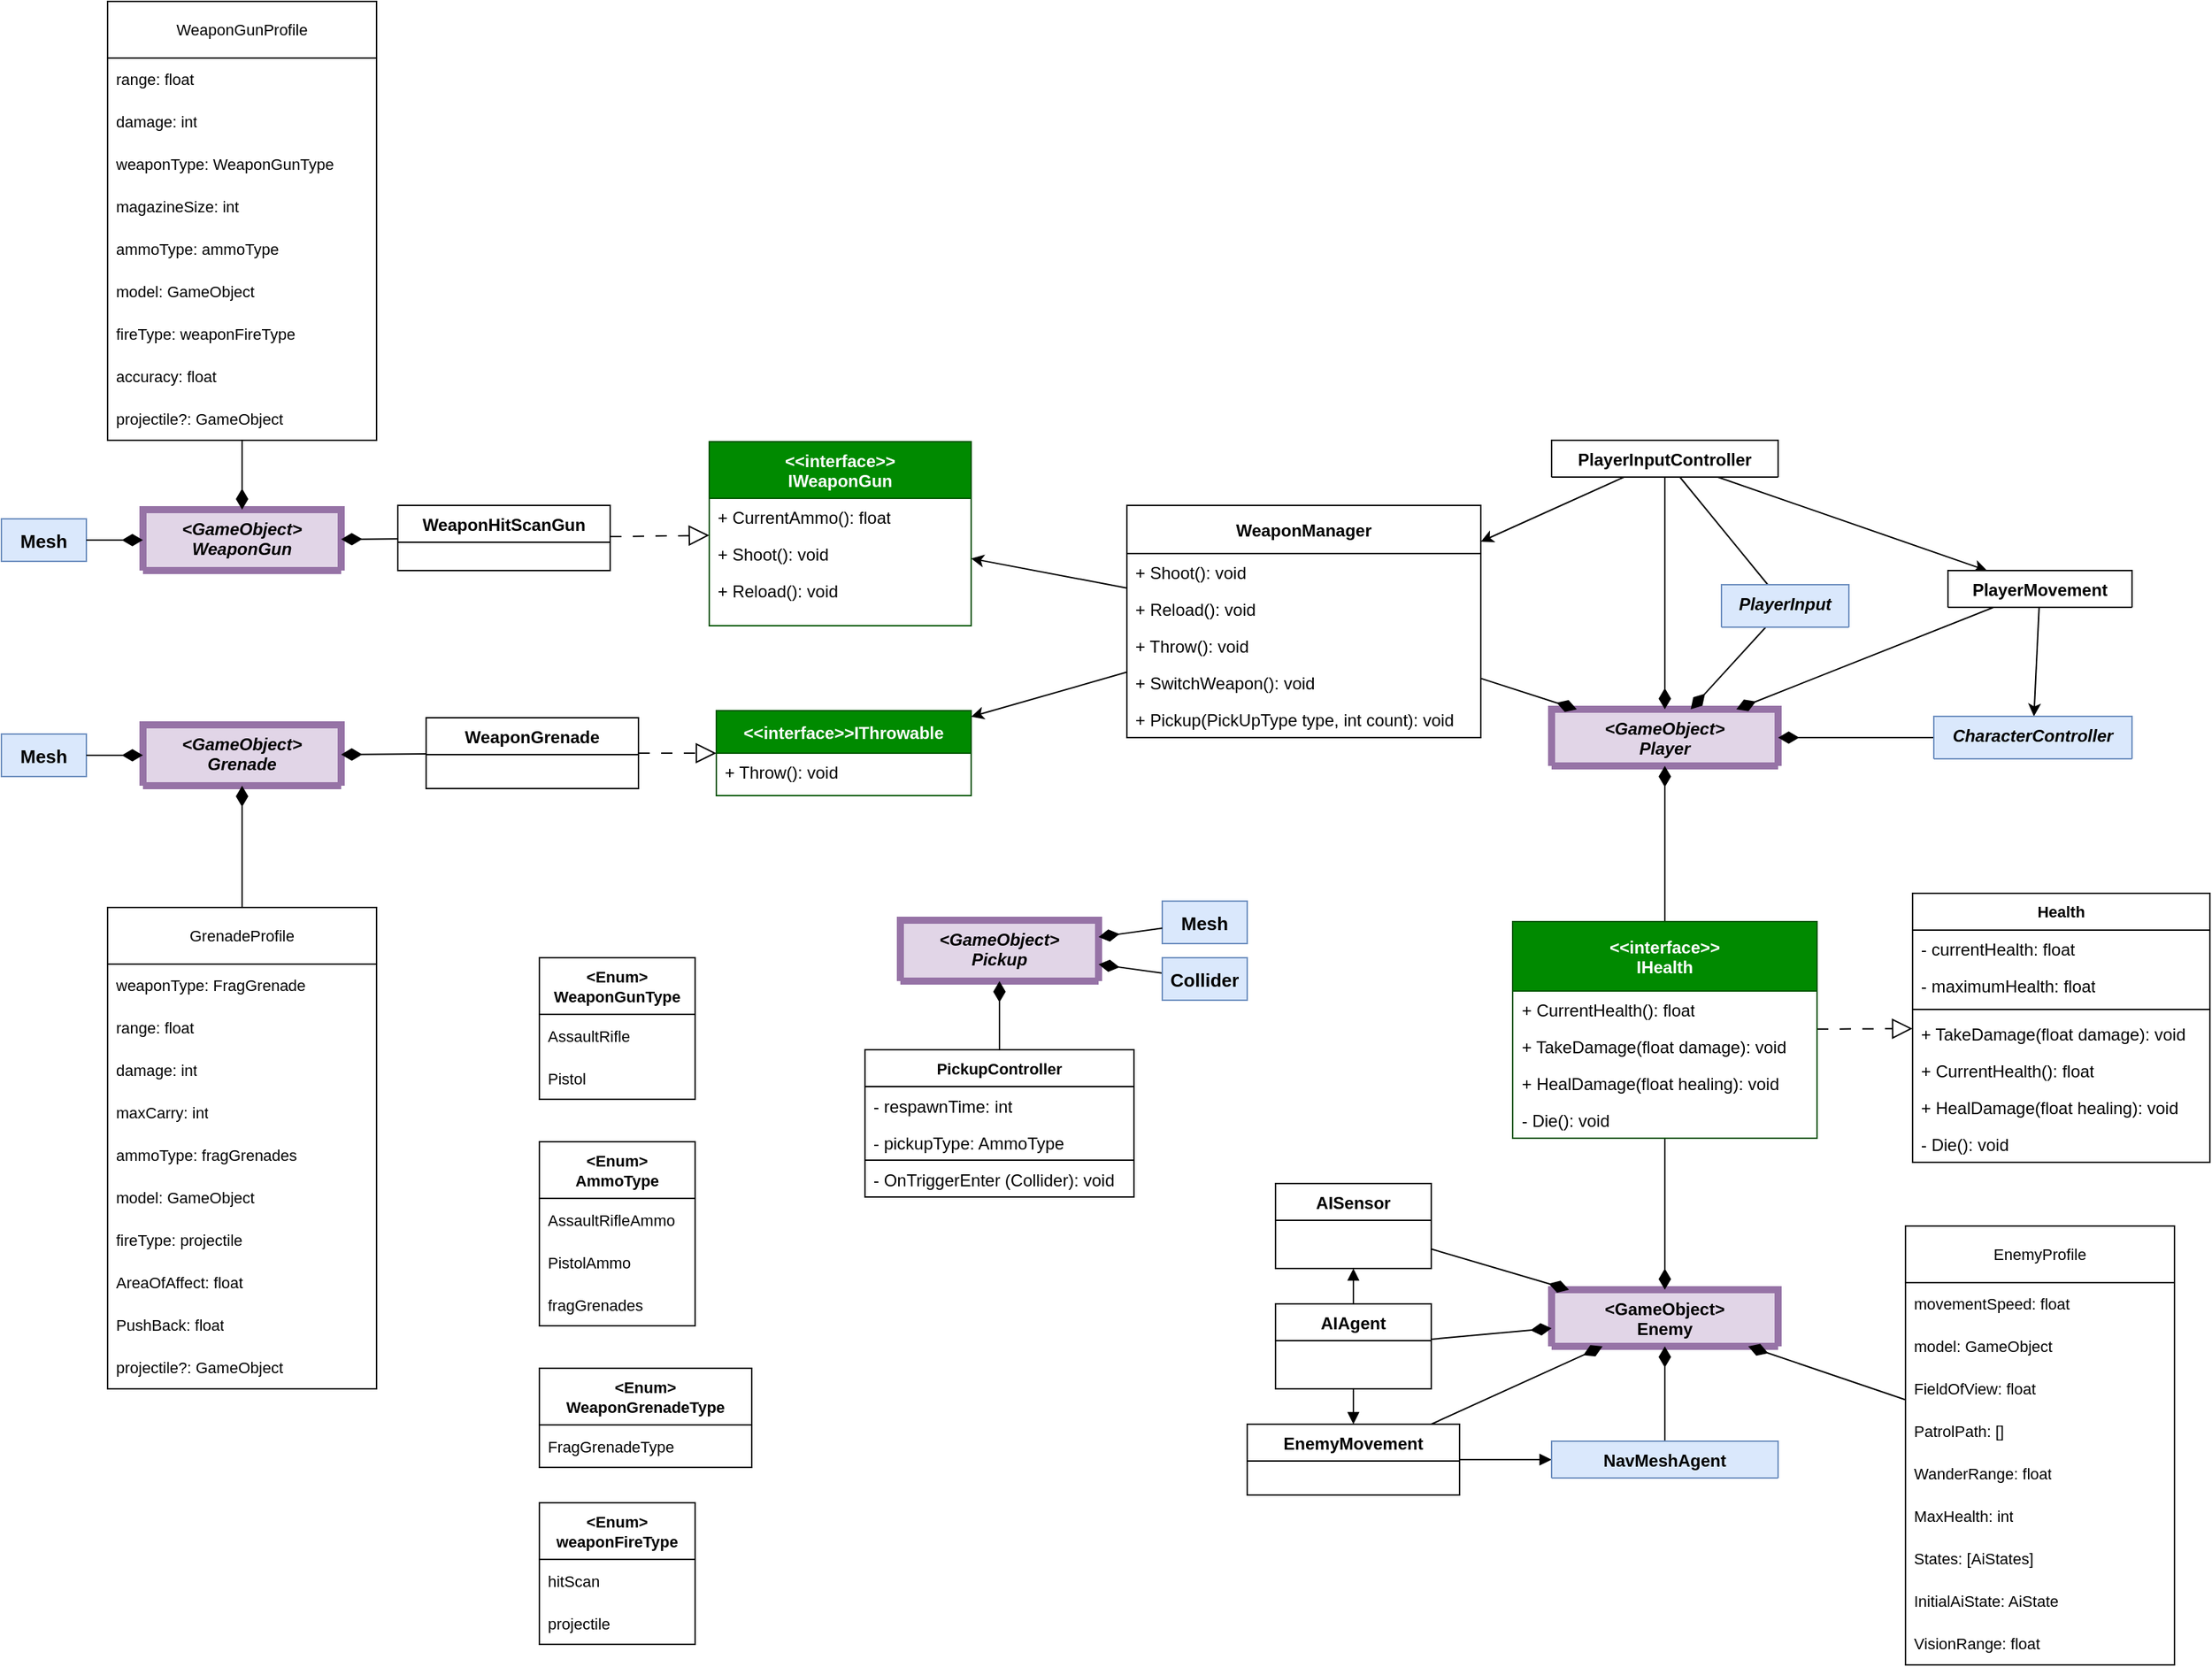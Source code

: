 <mxfile version="26.2.14">
  <diagram id="C5RBs43oDa-KdzZeNtuy" name="Page-1">
    <mxGraphModel dx="6105" dy="4135" grid="1" gridSize="10" guides="1" tooltips="1" connect="1" arrows="1" fold="1" page="1" pageScale="1" pageWidth="1169" pageHeight="827" background="none" math="0" shadow="0" adaptiveColors="auto">
      <root>
        <mxCell id="WIyWlLk6GJQsqaUBKTNV-0" />
        <mxCell id="WIyWlLk6GJQsqaUBKTNV-1" parent="WIyWlLk6GJQsqaUBKTNV-0" />
        <mxCell id="zkfFHV4jXpPFQw0GAbJ--0" value="&lt;GameObject&gt;&#xa;Player" style="swimlane;fontStyle=3;align=center;verticalAlign=top;childLayout=stackLayout;horizontal=1;startSize=40;horizontalStack=0;resizeParent=1;resizeLast=0;collapsible=1;marginBottom=0;rounded=0;shadow=0;strokeWidth=5;fillColor=#e1d5e7;strokeColor=#9673a6;swimlaneFillColor=none;fillStyle=auto;labelBackgroundColor=none;" parent="WIyWlLk6GJQsqaUBKTNV-1" vertex="1" collapsed="1">
          <mxGeometry x="265" y="-220" width="160" height="40" as="geometry">
            <mxRectangle x="-10" y="260" width="160" height="70" as="alternateBounds" />
          </mxGeometry>
        </mxCell>
        <mxCell id="zkfFHV4jXpPFQw0GAbJ--17" value="&lt;GameObject&gt;&#xa;Enemy" style="swimlane;fontStyle=1;align=center;verticalAlign=top;childLayout=stackLayout;horizontal=1;startSize=40;horizontalStack=0;resizeParent=1;resizeLast=0;collapsible=1;marginBottom=0;rounded=0;shadow=0;strokeWidth=5;fillColor=#e1d5e7;strokeColor=#9673a6;labelBackgroundColor=none;" parent="WIyWlLk6GJQsqaUBKTNV-1" vertex="1" collapsed="1">
          <mxGeometry x="265" y="190" width="160" height="40" as="geometry">
            <mxRectangle x="220" y="480" width="150" height="60" as="alternateBounds" />
          </mxGeometry>
        </mxCell>
        <mxCell id="tWGcPfhwTMY6Qs-iwRr6-0" value="WeaponHitScanGun" style="swimlane;fontStyle=1;align=center;verticalAlign=top;childLayout=stackLayout;horizontal=1;startSize=26;horizontalStack=0;resizeParent=1;resizeLast=0;collapsible=1;marginBottom=0;rounded=0;shadow=0;strokeWidth=1;labelBackgroundColor=none;" parent="WIyWlLk6GJQsqaUBKTNV-1" vertex="1">
          <mxGeometry x="-550" y="-364" width="150" height="46" as="geometry">
            <mxRectangle x="130" y="380" width="160" height="26" as="alternateBounds" />
          </mxGeometry>
        </mxCell>
        <mxCell id="tWGcPfhwTMY6Qs-iwRr6-6" value="WeaponGrenade" style="swimlane;fontStyle=1;align=center;verticalAlign=top;childLayout=stackLayout;horizontal=1;startSize=26;horizontalStack=0;resizeParent=1;resizeLast=0;collapsible=1;marginBottom=0;rounded=0;shadow=0;strokeWidth=1;labelBackgroundColor=none;" parent="WIyWlLk6GJQsqaUBKTNV-1" vertex="1">
          <mxGeometry x="-530" y="-214" width="150" height="50" as="geometry">
            <mxRectangle x="130" y="380" width="160" height="26" as="alternateBounds" />
          </mxGeometry>
        </mxCell>
        <mxCell id="tWGcPfhwTMY6Qs-iwRr6-30" style="rounded=0;orthogonalLoop=1;jettySize=auto;html=1;endArrow=diamondThin;endFill=1;startSize=6;endSize=12;labelBackgroundColor=none;" parent="WIyWlLk6GJQsqaUBKTNV-1" source="tWGcPfhwTMY6Qs-iwRr6-12" target="zkfFHV4jXpPFQw0GAbJ--0" edge="1">
          <mxGeometry relative="1" as="geometry">
            <mxPoint x="475" y="-330" as="targetPoint" />
          </mxGeometry>
        </mxCell>
        <mxCell id="KrHBev96Sk7ul_vJkkkn-5" style="rounded=0;orthogonalLoop=1;jettySize=auto;html=1;labelBackgroundColor=none;" parent="WIyWlLk6GJQsqaUBKTNV-1" source="tWGcPfhwTMY6Qs-iwRr6-12" target="KrHBev96Sk7ul_vJkkkn-0" edge="1">
          <mxGeometry relative="1" as="geometry" />
        </mxCell>
        <mxCell id="tWGcPfhwTMY6Qs-iwRr6-12" value="WeaponManager" style="swimlane;fontStyle=1;align=center;verticalAlign=middle;childLayout=stackLayout;horizontal=1;startSize=34;horizontalStack=0;resizeParent=1;resizeLast=0;collapsible=1;marginBottom=0;rounded=0;shadow=0;strokeWidth=1;labelBackgroundColor=none;" parent="WIyWlLk6GJQsqaUBKTNV-1" vertex="1">
          <mxGeometry x="-35" y="-364" width="250" height="164" as="geometry">
            <mxRectangle x="130" y="380" width="160" height="26" as="alternateBounds" />
          </mxGeometry>
        </mxCell>
        <mxCell id="V02XVsIbUQT9uk_LNOAm-13" value="+ Shoot(): void" style="text;strokeColor=none;fillColor=none;align=left;verticalAlign=top;spacingLeft=4;spacingRight=4;overflow=hidden;rotatable=0;points=[[0,0.5],[1,0.5]];portConstraint=eastwest;whiteSpace=wrap;html=1;rounded=0;labelBackgroundColor=none;" parent="tWGcPfhwTMY6Qs-iwRr6-12" vertex="1">
          <mxGeometry y="34" width="250" height="26" as="geometry" />
        </mxCell>
        <mxCell id="V02XVsIbUQT9uk_LNOAm-14" value="&lt;div&gt;+ Reload(): void&lt;/div&gt;" style="text;strokeColor=none;fillColor=none;align=left;verticalAlign=top;spacingLeft=4;spacingRight=4;overflow=hidden;rotatable=0;points=[[0,0.5],[1,0.5]];portConstraint=eastwest;whiteSpace=wrap;html=1;rounded=0;labelBackgroundColor=none;" parent="tWGcPfhwTMY6Qs-iwRr6-12" vertex="1">
          <mxGeometry y="60" width="250" height="26" as="geometry" />
        </mxCell>
        <mxCell id="V02XVsIbUQT9uk_LNOAm-15" value="+ Throw(): void" style="text;strokeColor=none;fillColor=none;align=left;verticalAlign=top;spacingLeft=4;spacingRight=4;overflow=hidden;rotatable=0;points=[[0,0.5],[1,0.5]];portConstraint=eastwest;whiteSpace=wrap;html=1;rounded=0;labelBackgroundColor=none;" parent="tWGcPfhwTMY6Qs-iwRr6-12" vertex="1">
          <mxGeometry y="86" width="250" height="26" as="geometry" />
        </mxCell>
        <mxCell id="V02XVsIbUQT9uk_LNOAm-16" value="+ SwitchWeapon(): void" style="text;strokeColor=none;fillColor=none;align=left;verticalAlign=top;spacingLeft=4;spacingRight=4;overflow=hidden;rotatable=0;points=[[0,0.5],[1,0.5]];portConstraint=eastwest;whiteSpace=wrap;html=1;rounded=0;labelBackgroundColor=none;" parent="tWGcPfhwTMY6Qs-iwRr6-12" vertex="1">
          <mxGeometry y="112" width="250" height="26" as="geometry" />
        </mxCell>
        <mxCell id="V02XVsIbUQT9uk_LNOAm-65" value="+ Pickup(PickUpType type, int count): void" style="text;strokeColor=none;fillColor=none;align=left;verticalAlign=top;spacingLeft=4;spacingRight=4;overflow=hidden;rotatable=0;points=[[0,0.5],[1,0.5]];portConstraint=eastwest;whiteSpace=wrap;html=1;rounded=0;labelBackgroundColor=none;" parent="tWGcPfhwTMY6Qs-iwRr6-12" vertex="1">
          <mxGeometry y="138" width="250" height="26" as="geometry" />
        </mxCell>
        <mxCell id="tWGcPfhwTMY6Qs-iwRr6-33" style="edgeStyle=none;shape=connector;rounded=0;orthogonalLoop=1;jettySize=auto;html=1;strokeColor=default;align=center;verticalAlign=middle;fontFamily=Helvetica;fontSize=11;fontColor=default;labelBackgroundColor=none;endArrow=diamondThin;endFill=1;startSize=6;endSize=12;" parent="WIyWlLk6GJQsqaUBKTNV-1" source="tWGcPfhwTMY6Qs-iwRr6-18" target="zkfFHV4jXpPFQw0GAbJ--0" edge="1">
          <mxGeometry relative="1" as="geometry" />
        </mxCell>
        <mxCell id="V02XVsIbUQT9uk_LNOAm-17" style="rounded=0;orthogonalLoop=1;jettySize=auto;html=1;labelBackgroundColor=none;" parent="WIyWlLk6GJQsqaUBKTNV-1" source="tWGcPfhwTMY6Qs-iwRr6-18" target="tWGcPfhwTMY6Qs-iwRr6-12" edge="1">
          <mxGeometry relative="1" as="geometry" />
        </mxCell>
        <mxCell id="V02XVsIbUQT9uk_LNOAm-18" style="rounded=0;orthogonalLoop=1;jettySize=auto;html=1;labelBackgroundColor=none;" parent="WIyWlLk6GJQsqaUBKTNV-1" source="tWGcPfhwTMY6Qs-iwRr6-18" target="tWGcPfhwTMY6Qs-iwRr6-24" edge="1">
          <mxGeometry relative="1" as="geometry" />
        </mxCell>
        <mxCell id="V02XVsIbUQT9uk_LNOAm-46" style="edgeStyle=none;shape=connector;rounded=0;orthogonalLoop=1;jettySize=auto;html=1;strokeColor=default;align=center;verticalAlign=middle;fontFamily=Helvetica;fontSize=11;fontColor=default;labelBackgroundColor=none;startArrow=none;startFill=0;endArrow=none;" parent="WIyWlLk6GJQsqaUBKTNV-1" source="V02XVsIbUQT9uk_LNOAm-45" target="tWGcPfhwTMY6Qs-iwRr6-18" edge="1">
          <mxGeometry relative="1" as="geometry">
            <mxPoint x="235" y="-410" as="targetPoint" />
          </mxGeometry>
        </mxCell>
        <mxCell id="tWGcPfhwTMY6Qs-iwRr6-18" value="PlayerInputController" style="swimlane;fontStyle=1;align=center;verticalAlign=top;childLayout=stackLayout;horizontal=1;startSize=26;horizontalStack=0;resizeParent=1;resizeLast=0;collapsible=1;marginBottom=0;rounded=0;shadow=0;strokeWidth=1;labelBackgroundColor=none;" parent="WIyWlLk6GJQsqaUBKTNV-1" vertex="1" collapsed="1">
          <mxGeometry x="265" y="-410" width="160" height="26" as="geometry">
            <mxRectangle x="-10" y="70" width="160" height="46" as="alternateBounds" />
          </mxGeometry>
        </mxCell>
        <mxCell id="tWGcPfhwTMY6Qs-iwRr6-34" style="edgeStyle=none;shape=connector;rounded=0;orthogonalLoop=1;jettySize=auto;html=1;strokeColor=default;align=center;verticalAlign=middle;fontFamily=Helvetica;fontSize=11;fontColor=default;labelBackgroundColor=none;endArrow=diamondThin;endFill=1;startSize=6;endSize=12;" parent="WIyWlLk6GJQsqaUBKTNV-1" source="tWGcPfhwTMY6Qs-iwRr6-24" target="zkfFHV4jXpPFQw0GAbJ--0" edge="1">
          <mxGeometry relative="1" as="geometry" />
        </mxCell>
        <mxCell id="V02XVsIbUQT9uk_LNOAm-40" style="rounded=0;orthogonalLoop=1;jettySize=auto;html=1;endSize=6;labelBackgroundColor=none;" parent="WIyWlLk6GJQsqaUBKTNV-1" source="tWGcPfhwTMY6Qs-iwRr6-24" target="V02XVsIbUQT9uk_LNOAm-38" edge="1">
          <mxGeometry relative="1" as="geometry" />
        </mxCell>
        <mxCell id="tWGcPfhwTMY6Qs-iwRr6-24" value="PlayerMovement" style="swimlane;fontStyle=1;align=center;verticalAlign=top;childLayout=stackLayout;horizontal=1;startSize=26;horizontalStack=0;resizeParent=1;resizeLast=0;collapsible=1;marginBottom=0;rounded=0;shadow=0;strokeWidth=1;labelBackgroundColor=none;" parent="WIyWlLk6GJQsqaUBKTNV-1" vertex="1" collapsed="1">
          <mxGeometry x="545" y="-318" width="130" height="26" as="geometry">
            <mxRectangle x="270" y="162" width="150" height="50" as="alternateBounds" />
          </mxGeometry>
        </mxCell>
        <mxCell id="tWGcPfhwTMY6Qs-iwRr6-37" style="edgeStyle=none;shape=connector;rounded=0;orthogonalLoop=1;jettySize=auto;html=1;strokeColor=default;align=center;verticalAlign=middle;fontFamily=Helvetica;fontSize=11;fontColor=default;labelBackgroundColor=none;endArrow=diamondThin;endFill=1;startSize=6;endSize=12;" parent="WIyWlLk6GJQsqaUBKTNV-1" source="V02XVsIbUQT9uk_LNOAm-29" target="zkfFHV4jXpPFQw0GAbJ--0" edge="1">
          <mxGeometry relative="1" as="geometry">
            <mxPoint x="485.859" y="6" as="sourcePoint" />
          </mxGeometry>
        </mxCell>
        <mxCell id="tWGcPfhwTMY6Qs-iwRr6-38" style="edgeStyle=none;shape=connector;rounded=0;orthogonalLoop=1;jettySize=auto;html=1;strokeColor=default;align=center;verticalAlign=middle;fontFamily=Helvetica;fontSize=11;fontColor=default;labelBackgroundColor=none;endArrow=diamondThin;endFill=1;startSize=6;endSize=12;" parent="WIyWlLk6GJQsqaUBKTNV-1" source="V02XVsIbUQT9uk_LNOAm-29" target="zkfFHV4jXpPFQw0GAbJ--17" edge="1">
          <mxGeometry relative="1" as="geometry">
            <mxPoint x="499.444" y="56" as="sourcePoint" />
          </mxGeometry>
        </mxCell>
        <mxCell id="V02XVsIbUQT9uk_LNOAm-35" value="" style="rounded=0;orthogonalLoop=1;jettySize=auto;html=1;endSize=12;endArrow=block;endFill=0;dashed=1;dashPattern=8 8;labelBackgroundColor=none;" parent="WIyWlLk6GJQsqaUBKTNV-1" source="V02XVsIbUQT9uk_LNOAm-29" target="V02XVsIbUQT9uk_LNOAm-55" edge="1">
          <mxGeometry relative="1" as="geometry">
            <mxPoint x="300" y="102.5" as="sourcePoint" />
          </mxGeometry>
        </mxCell>
        <mxCell id="tWGcPfhwTMY6Qs-iwRr6-41" style="edgeStyle=none;shape=connector;rounded=0;orthogonalLoop=1;jettySize=auto;html=1;strokeColor=default;align=center;verticalAlign=middle;fontFamily=Helvetica;fontSize=11;fontColor=default;labelBackgroundColor=none;endArrow=diamondThin;endFill=1;startSize=6;endSize=12;" parent="WIyWlLk6GJQsqaUBKTNV-1" source="tWGcPfhwTMY6Qs-iwRr6-40" target="zkfFHV4jXpPFQw0GAbJ--17" edge="1">
          <mxGeometry relative="1" as="geometry" />
        </mxCell>
        <mxCell id="tWGcPfhwTMY6Qs-iwRr6-40" value="AIAgent" style="swimlane;fontStyle=1;align=center;verticalAlign=top;childLayout=stackLayout;horizontal=1;startSize=26;horizontalStack=0;resizeParent=1;resizeLast=0;collapsible=1;marginBottom=0;rounded=0;shadow=0;strokeWidth=1;labelBackgroundColor=none;" parent="WIyWlLk6GJQsqaUBKTNV-1" vertex="1">
          <mxGeometry x="70" y="200" width="110" height="60" as="geometry">
            <mxRectangle x="550" y="140" width="160" height="26" as="alternateBounds" />
          </mxGeometry>
        </mxCell>
        <mxCell id="tWGcPfhwTMY6Qs-iwRr6-42" style="edgeStyle=none;shape=connector;rounded=0;orthogonalLoop=1;jettySize=auto;html=1;strokeColor=default;align=center;verticalAlign=middle;fontFamily=Helvetica;fontSize=11;fontColor=default;labelBackgroundColor=none;endArrow=diamondThin;endFill=1;startSize=6;endSize=12;" parent="WIyWlLk6GJQsqaUBKTNV-1" source="tWGcPfhwTMY6Qs-iwRr6-43" target="zkfFHV4jXpPFQw0GAbJ--17" edge="1">
          <mxGeometry relative="1" as="geometry">
            <mxPoint x="420" y="290" as="targetPoint" />
          </mxGeometry>
        </mxCell>
        <mxCell id="V02XVsIbUQT9uk_LNOAm-43" style="edgeStyle=none;shape=connector;rounded=0;orthogonalLoop=1;jettySize=auto;html=1;strokeColor=default;align=center;verticalAlign=middle;fontFamily=Helvetica;fontSize=11;fontColor=default;labelBackgroundColor=none;startArrow=block;startFill=1;endArrow=none;" parent="WIyWlLk6GJQsqaUBKTNV-1" source="V02XVsIbUQT9uk_LNOAm-2" target="tWGcPfhwTMY6Qs-iwRr6-43" edge="1">
          <mxGeometry relative="1" as="geometry">
            <mxPoint x="550" y="370" as="targetPoint" />
          </mxGeometry>
        </mxCell>
        <mxCell id="tWGcPfhwTMY6Qs-iwRr6-43" value="EnemyMovement" style="swimlane;fontStyle=1;align=center;verticalAlign=top;childLayout=stackLayout;horizontal=1;startSize=26;horizontalStack=0;resizeParent=1;resizeLast=0;collapsible=1;marginBottom=0;rounded=0;shadow=0;strokeWidth=1;labelBackgroundColor=none;" parent="WIyWlLk6GJQsqaUBKTNV-1" vertex="1">
          <mxGeometry x="50" y="285" width="150" height="50" as="geometry">
            <mxRectangle x="130" y="380" width="160" height="26" as="alternateBounds" />
          </mxGeometry>
        </mxCell>
        <mxCell id="V02XVsIbUQT9uk_LNOAm-0" style="edgeStyle=none;shape=connector;rounded=0;orthogonalLoop=1;jettySize=auto;html=1;strokeColor=default;align=center;verticalAlign=middle;fontFamily=Helvetica;fontSize=11;fontColor=default;labelBackgroundColor=none;endArrow=diamondThin;endFill=1;startSize=6;endSize=12;" parent="WIyWlLk6GJQsqaUBKTNV-1" source="V02XVsIbUQT9uk_LNOAm-1" target="zkfFHV4jXpPFQw0GAbJ--17" edge="1">
          <mxGeometry relative="1" as="geometry">
            <mxPoint x="350" y="370" as="targetPoint" />
          </mxGeometry>
        </mxCell>
        <mxCell id="V02XVsIbUQT9uk_LNOAm-5" style="rounded=0;orthogonalLoop=1;jettySize=auto;html=1;endArrow=none;startFill=1;startArrow=block;labelBackgroundColor=none;" parent="WIyWlLk6GJQsqaUBKTNV-1" source="V02XVsIbUQT9uk_LNOAm-1" target="tWGcPfhwTMY6Qs-iwRr6-40" edge="1">
          <mxGeometry relative="1" as="geometry" />
        </mxCell>
        <mxCell id="V02XVsIbUQT9uk_LNOAm-1" value="AISensor" style="swimlane;fontStyle=1;align=center;verticalAlign=top;childLayout=stackLayout;horizontal=1;startSize=26;horizontalStack=0;resizeParent=1;resizeLast=0;collapsible=1;marginBottom=0;rounded=0;shadow=0;strokeWidth=1;labelBackgroundColor=none;" parent="WIyWlLk6GJQsqaUBKTNV-1" vertex="1">
          <mxGeometry x="70" y="115" width="110" height="60" as="geometry">
            <mxRectangle x="550" y="140" width="160" height="26" as="alternateBounds" />
          </mxGeometry>
        </mxCell>
        <mxCell id="V02XVsIbUQT9uk_LNOAm-3" style="rounded=0;orthogonalLoop=1;jettySize=auto;html=1;endArrow=diamondThin;endFill=1;endSize=12;labelBackgroundColor=none;" parent="WIyWlLk6GJQsqaUBKTNV-1" source="V02XVsIbUQT9uk_LNOAm-2" target="zkfFHV4jXpPFQw0GAbJ--17" edge="1">
          <mxGeometry relative="1" as="geometry" />
        </mxCell>
        <mxCell id="V02XVsIbUQT9uk_LNOAm-2" value="NavMeshAgent" style="swimlane;fontStyle=1;align=center;verticalAlign=top;childLayout=stackLayout;horizontal=1;startSize=26;horizontalStack=0;resizeParent=1;resizeLast=0;collapsible=1;marginBottom=0;rounded=0;shadow=0;strokeWidth=1;fillColor=#dae8fc;strokeColor=#6c8ebf;labelBackgroundColor=none;" parent="WIyWlLk6GJQsqaUBKTNV-1" vertex="1" collapsed="1">
          <mxGeometry x="265" y="297" width="160" height="26" as="geometry">
            <mxRectangle x="330" y="650" width="110" height="60" as="alternateBounds" />
          </mxGeometry>
        </mxCell>
        <mxCell id="V02XVsIbUQT9uk_LNOAm-29" value="&lt;&lt;interface&gt;&gt;&#xa;IHealth" style="swimlane;fontStyle=1;align=center;verticalAlign=middle;childLayout=stackLayout;horizontal=1;startSize=49;horizontalStack=0;resizeParent=1;resizeLast=0;collapsible=1;marginBottom=0;rounded=0;shadow=0;strokeWidth=1;fillColor=light-dark(#008A00,#A4FFA9);fontColor=#ffffff;strokeColor=#005700;labelBackgroundColor=none;" parent="WIyWlLk6GJQsqaUBKTNV-1" vertex="1">
          <mxGeometry x="237.5" y="-70" width="215" height="153" as="geometry">
            <mxRectangle x="130" y="380" width="160" height="26" as="alternateBounds" />
          </mxGeometry>
        </mxCell>
        <mxCell id="V02XVsIbUQT9uk_LNOAm-32" value="+ CurrentHealth(): float" style="text;strokeColor=none;fillColor=none;align=left;verticalAlign=top;spacingLeft=4;spacingRight=4;overflow=hidden;rotatable=0;points=[[0,0.5],[1,0.5]];portConstraint=eastwest;whiteSpace=wrap;html=1;rounded=0;labelBackgroundColor=none;" parent="V02XVsIbUQT9uk_LNOAm-29" vertex="1">
          <mxGeometry y="49" width="215" height="26" as="geometry" />
        </mxCell>
        <mxCell id="V02XVsIbUQT9uk_LNOAm-33" value="+ TakeDamage(float damage): void" style="text;strokeColor=none;fillColor=none;align=left;verticalAlign=top;spacingLeft=4;spacingRight=4;overflow=hidden;rotatable=0;points=[[0,0.5],[1,0.5]];portConstraint=eastwest;whiteSpace=wrap;html=1;rounded=0;labelBackgroundColor=none;" parent="V02XVsIbUQT9uk_LNOAm-29" vertex="1">
          <mxGeometry y="75" width="215" height="26" as="geometry" />
        </mxCell>
        <mxCell id="V02XVsIbUQT9uk_LNOAm-34" value="+ HealDamage(float healing): void" style="text;strokeColor=none;fillColor=none;align=left;verticalAlign=top;spacingLeft=4;spacingRight=4;overflow=hidden;rotatable=0;points=[[0,0.5],[1,0.5]];portConstraint=eastwest;whiteSpace=wrap;html=1;rounded=0;labelBackgroundColor=none;" parent="V02XVsIbUQT9uk_LNOAm-29" vertex="1">
          <mxGeometry y="101" width="215" height="26" as="geometry" />
        </mxCell>
        <mxCell id="V02XVsIbUQT9uk_LNOAm-47" value="- Die(): void" style="text;strokeColor=none;fillColor=none;align=left;verticalAlign=top;spacingLeft=4;spacingRight=4;overflow=hidden;rotatable=0;points=[[0,0.5],[1,0.5]];portConstraint=eastwest;whiteSpace=wrap;html=1;rounded=0;labelBackgroundColor=none;" parent="V02XVsIbUQT9uk_LNOAm-29" vertex="1">
          <mxGeometry y="127" width="215" height="26" as="geometry" />
        </mxCell>
        <mxCell id="V02XVsIbUQT9uk_LNOAm-41" style="rounded=0;orthogonalLoop=1;jettySize=auto;html=1;endArrow=diamondThin;endFill=1;endSize=12;labelBackgroundColor=none;" parent="WIyWlLk6GJQsqaUBKTNV-1" source="V02XVsIbUQT9uk_LNOAm-38" target="zkfFHV4jXpPFQw0GAbJ--0" edge="1">
          <mxGeometry relative="1" as="geometry" />
        </mxCell>
        <mxCell id="V02XVsIbUQT9uk_LNOAm-38" value="CharacterController" style="swimlane;fontStyle=3;align=center;verticalAlign=top;childLayout=stackLayout;horizontal=1;startSize=30;horizontalStack=0;resizeParent=1;resizeLast=0;collapsible=1;marginBottom=0;rounded=0;shadow=0;strokeWidth=1;fillColor=#dae8fc;strokeColor=#6c8ebf;labelBackgroundColor=none;" parent="WIyWlLk6GJQsqaUBKTNV-1" vertex="1" collapsed="1">
          <mxGeometry x="535" y="-215" width="140" height="30" as="geometry">
            <mxRectangle x="360" y="260" width="235" height="74" as="alternateBounds" />
          </mxGeometry>
        </mxCell>
        <mxCell id="V02XVsIbUQT9uk_LNOAm-42" style="rounded=0;orthogonalLoop=1;jettySize=auto;html=1;endArrow=none;startFill=1;startArrow=block;labelBackgroundColor=none;" parent="WIyWlLk6GJQsqaUBKTNV-1" source="tWGcPfhwTMY6Qs-iwRr6-43" target="tWGcPfhwTMY6Qs-iwRr6-40" edge="1">
          <mxGeometry relative="1" as="geometry">
            <mxPoint x="320" y="400" as="sourcePoint" />
            <mxPoint x="366" y="440" as="targetPoint" />
          </mxGeometry>
        </mxCell>
        <mxCell id="V02XVsIbUQT9uk_LNOAm-44" style="rounded=0;orthogonalLoop=1;jettySize=auto;html=1;endArrow=diamondThin;endFill=1;endSize=12;labelBackgroundColor=none;" parent="WIyWlLk6GJQsqaUBKTNV-1" source="V02XVsIbUQT9uk_LNOAm-45" target="zkfFHV4jXpPFQw0GAbJ--0" edge="1">
          <mxGeometry relative="1" as="geometry">
            <mxPoint x="630" y="-190" as="sourcePoint" />
            <mxPoint x="545" y="-177" as="targetPoint" />
          </mxGeometry>
        </mxCell>
        <mxCell id="V02XVsIbUQT9uk_LNOAm-45" value="PlayerInput" style="swimlane;fontStyle=3;align=center;verticalAlign=top;childLayout=stackLayout;horizontal=1;startSize=30;horizontalStack=0;resizeParent=1;resizeLast=0;collapsible=1;marginBottom=0;rounded=0;shadow=0;strokeWidth=1;fillColor=#dae8fc;strokeColor=#6c8ebf;labelBackgroundColor=none;" parent="WIyWlLk6GJQsqaUBKTNV-1" vertex="1" collapsed="1">
          <mxGeometry x="385" y="-308" width="90" height="30" as="geometry">
            <mxRectangle x="140" y="140" width="235" height="74" as="alternateBounds" />
          </mxGeometry>
        </mxCell>
        <mxCell id="V02XVsIbUQT9uk_LNOAm-55" value="Health" style="swimlane;fontStyle=1;align=center;verticalAlign=top;childLayout=stackLayout;horizontal=1;startSize=26;horizontalStack=0;resizeParent=1;resizeParentMax=0;resizeLast=0;collapsible=1;marginBottom=0;whiteSpace=wrap;html=1;fontFamily=Helvetica;fontSize=11;fontColor=default;labelBackgroundColor=none;rounded=0;" parent="WIyWlLk6GJQsqaUBKTNV-1" vertex="1">
          <mxGeometry x="520" y="-90" width="210" height="190" as="geometry">
            <mxRectangle x="-360" y="367.5" width="70" height="30" as="alternateBounds" />
          </mxGeometry>
        </mxCell>
        <mxCell id="V02XVsIbUQT9uk_LNOAm-26" value="- currentHealth: float" style="text;strokeColor=none;fillColor=none;align=left;verticalAlign=top;spacingLeft=4;spacingRight=4;overflow=hidden;rotatable=0;points=[[0,0.5],[1,0.5]];portConstraint=eastwest;whiteSpace=wrap;html=1;rounded=0;labelBackgroundColor=none;" parent="V02XVsIbUQT9uk_LNOAm-55" vertex="1">
          <mxGeometry y="26" width="210" height="26" as="geometry" />
        </mxCell>
        <mxCell id="V02XVsIbUQT9uk_LNOAm-22" value="&lt;div&gt;- maximumHealth: float&lt;/div&gt;" style="text;strokeColor=none;fillColor=none;align=left;verticalAlign=top;spacingLeft=4;spacingRight=4;overflow=hidden;rotatable=0;points=[[0,0.5],[1,0.5]];portConstraint=eastwest;whiteSpace=wrap;html=1;rounded=0;labelBackgroundColor=none;" parent="V02XVsIbUQT9uk_LNOAm-55" vertex="1">
          <mxGeometry y="52" width="210" height="26" as="geometry" />
        </mxCell>
        <mxCell id="V02XVsIbUQT9uk_LNOAm-57" value="" style="line;strokeWidth=1;fillColor=none;align=left;verticalAlign=middle;spacingTop=-1;spacingLeft=3;spacingRight=3;rotatable=0;labelPosition=right;points=[];portConstraint=eastwest;strokeColor=inherit;fontFamily=Helvetica;fontSize=11;fontColor=default;labelBackgroundColor=none;rounded=0;" parent="V02XVsIbUQT9uk_LNOAm-55" vertex="1">
          <mxGeometry y="78" width="210" height="8" as="geometry" />
        </mxCell>
        <mxCell id="V02XVsIbUQT9uk_LNOAm-25" value="+ TakeDamage(float damage): void" style="text;strokeColor=none;fillColor=none;align=left;verticalAlign=top;spacingLeft=4;spacingRight=4;overflow=hidden;rotatable=0;points=[[0,0.5],[1,0.5]];portConstraint=eastwest;whiteSpace=wrap;html=1;rounded=0;labelBackgroundColor=none;" parent="V02XVsIbUQT9uk_LNOAm-55" vertex="1">
          <mxGeometry y="86" width="210" height="26" as="geometry" />
        </mxCell>
        <mxCell id="V02XVsIbUQT9uk_LNOAm-27" value="+ CurrentHealth(): float" style="text;strokeColor=none;fillColor=none;align=left;verticalAlign=top;spacingLeft=4;spacingRight=4;overflow=hidden;rotatable=0;points=[[0,0.5],[1,0.5]];portConstraint=eastwest;whiteSpace=wrap;html=1;rounded=0;labelBackgroundColor=none;" parent="V02XVsIbUQT9uk_LNOAm-55" vertex="1">
          <mxGeometry y="112" width="210" height="26" as="geometry" />
        </mxCell>
        <mxCell id="V02XVsIbUQT9uk_LNOAm-23" value="+ HealDamage(float healing): void" style="text;strokeColor=none;fillColor=none;align=left;verticalAlign=top;spacingLeft=4;spacingRight=4;overflow=hidden;rotatable=0;points=[[0,0.5],[1,0.5]];portConstraint=eastwest;whiteSpace=wrap;html=1;rounded=0;labelBackgroundColor=none;" parent="V02XVsIbUQT9uk_LNOAm-55" vertex="1">
          <mxGeometry y="138" width="210" height="26" as="geometry" />
        </mxCell>
        <mxCell id="V02XVsIbUQT9uk_LNOAm-50" value="- Die(): void" style="text;strokeColor=none;fillColor=none;align=left;verticalAlign=top;spacingLeft=4;spacingRight=4;overflow=hidden;rotatable=0;points=[[0,0.5],[1,0.5]];portConstraint=eastwest;whiteSpace=wrap;html=1;rounded=0;labelBackgroundColor=none;" parent="V02XVsIbUQT9uk_LNOAm-55" vertex="1">
          <mxGeometry y="164" width="210" height="26" as="geometry" />
        </mxCell>
        <mxCell id="V02XVsIbUQT9uk_LNOAm-62" value="&lt;GameObject&gt;&#xa;Pickup" style="swimlane;fontStyle=3;align=center;verticalAlign=top;childLayout=stackLayout;horizontal=1;startSize=43;horizontalStack=0;resizeParent=1;resizeLast=0;collapsible=1;marginBottom=0;rounded=0;shadow=0;strokeWidth=5;fillColor=#e1d5e7;strokeColor=#9673a6;labelBackgroundColor=none;" parent="WIyWlLk6GJQsqaUBKTNV-1" vertex="1" collapsed="1">
          <mxGeometry x="-195" y="-71" width="140" height="43" as="geometry">
            <mxRectangle x="500" y="520" width="235" height="74" as="alternateBounds" />
          </mxGeometry>
        </mxCell>
        <mxCell id="V02XVsIbUQT9uk_LNOAm-69" value="" style="edgeStyle=none;shape=connector;rounded=0;orthogonalLoop=1;jettySize=auto;html=1;strokeColor=default;align=center;verticalAlign=middle;fontFamily=Helvetica;fontSize=11;fontColor=default;labelBackgroundColor=none;endArrow=diamondThin;endFill=1;endSize=12;" parent="WIyWlLk6GJQsqaUBKTNV-1" source="V02XVsIbUQT9uk_LNOAm-68" target="V02XVsIbUQT9uk_LNOAm-62" edge="1">
          <mxGeometry relative="1" as="geometry">
            <mxPoint x="-20" y="52" as="sourcePoint" />
          </mxGeometry>
        </mxCell>
        <mxCell id="V02XVsIbUQT9uk_LNOAm-66" value="&lt;span&gt;Mesh&lt;/span&gt;" style="html=1;whiteSpace=wrap;fontFamily=Helvetica;fontSize=13;labelBackgroundColor=none;fillColor=#dae8fc;strokeColor=#6c8ebf;fontStyle=1;rounded=0;" parent="WIyWlLk6GJQsqaUBKTNV-1" vertex="1">
          <mxGeometry x="-10" y="-84.5" width="60" height="30" as="geometry" />
        </mxCell>
        <mxCell id="V02XVsIbUQT9uk_LNOAm-67" style="rounded=0;orthogonalLoop=1;jettySize=auto;html=1;endArrow=diamondThin;endFill=1;endSize=12;labelBackgroundColor=none;" parent="WIyWlLk6GJQsqaUBKTNV-1" source="V02XVsIbUQT9uk_LNOAm-66" target="V02XVsIbUQT9uk_LNOAm-62" edge="1">
          <mxGeometry relative="1" as="geometry">
            <mxPoint x="-75" y="62" as="sourcePoint" />
            <mxPoint x="-185" y="62" as="targetPoint" />
          </mxGeometry>
        </mxCell>
        <mxCell id="V02XVsIbUQT9uk_LNOAm-68" value="Collider" style="html=1;whiteSpace=wrap;fontFamily=Helvetica;fontSize=13;labelBackgroundColor=none;fillColor=#dae8fc;strokeColor=#6c8ebf;fontStyle=1;rounded=0;" parent="WIyWlLk6GJQsqaUBKTNV-1" vertex="1">
          <mxGeometry x="-10" y="-44.5" width="60" height="30" as="geometry" />
        </mxCell>
        <mxCell id="V02XVsIbUQT9uk_LNOAm-80" style="edgeStyle=none;shape=connector;rounded=0;orthogonalLoop=1;jettySize=auto;html=1;strokeColor=default;align=center;verticalAlign=middle;fontFamily=Helvetica;fontSize=11;fontColor=default;labelBackgroundColor=none;endArrow=diamondThin;endFill=1;endSize=12;" parent="WIyWlLk6GJQsqaUBKTNV-1" source="V02XVsIbUQT9uk_LNOAm-71" target="V02XVsIbUQT9uk_LNOAm-62" edge="1">
          <mxGeometry relative="1" as="geometry" />
        </mxCell>
        <mxCell id="V02XVsIbUQT9uk_LNOAm-71" value="PickupController" style="swimlane;fontStyle=1;align=center;verticalAlign=top;childLayout=stackLayout;horizontal=1;startSize=26;horizontalStack=0;resizeParent=1;resizeParentMax=0;resizeLast=0;collapsible=1;marginBottom=0;whiteSpace=wrap;html=1;fontFamily=Helvetica;fontSize=11;fontColor=default;labelBackgroundColor=none;strokeColor=default;rounded=0;" parent="WIyWlLk6GJQsqaUBKTNV-1" vertex="1">
          <mxGeometry x="-220" y="20.5" width="190" height="104" as="geometry">
            <mxRectangle x="-360" y="367.5" width="70" height="30" as="alternateBounds" />
          </mxGeometry>
        </mxCell>
        <mxCell id="V02XVsIbUQT9uk_LNOAm-72" value="- respawnTime: int" style="text;strokeColor=none;fillColor=none;align=left;verticalAlign=top;spacingLeft=4;spacingRight=4;overflow=hidden;rotatable=0;points=[[0,0.5],[1,0.5]];portConstraint=eastwest;whiteSpace=wrap;html=1;rounded=0;labelBackgroundColor=none;" parent="V02XVsIbUQT9uk_LNOAm-71" vertex="1">
          <mxGeometry y="26" width="190" height="26" as="geometry" />
        </mxCell>
        <mxCell id="V02XVsIbUQT9uk_LNOAm-81" value="- pickupType: AmmoType" style="text;strokeColor=none;fillColor=none;align=left;verticalAlign=top;spacingLeft=4;spacingRight=4;overflow=hidden;rotatable=0;points=[[0,0.5],[1,0.5]];portConstraint=eastwest;whiteSpace=wrap;html=1;rounded=0;labelBackgroundColor=none;" parent="V02XVsIbUQT9uk_LNOAm-71" vertex="1">
          <mxGeometry y="52" width="190" height="26" as="geometry" />
        </mxCell>
        <mxCell id="V02XVsIbUQT9uk_LNOAm-75" value="- OnTriggerEnter (Collider): void" style="text;strokeColor=default;fillColor=none;align=left;verticalAlign=top;spacingLeft=4;spacingRight=4;overflow=hidden;rotatable=0;points=[[0,0.5],[1,0.5]];portConstraint=eastwest;whiteSpace=wrap;html=1;rounded=0;labelBackgroundColor=none;" parent="V02XVsIbUQT9uk_LNOAm-71" vertex="1">
          <mxGeometry y="78" width="190" height="26" as="geometry" />
        </mxCell>
        <mxCell id="V02XVsIbUQT9uk_LNOAm-82" value="&lt;div&gt;&lt;b&gt;&amp;lt;Enum&amp;gt;&lt;/b&gt;&lt;/div&gt;&lt;div&gt;&lt;b&gt;AmmoType&lt;/b&gt;&lt;/div&gt;" style="swimlane;fontStyle=0;childLayout=stackLayout;horizontal=1;startSize=40;horizontalStack=0;resizeParent=1;resizeParentMax=0;resizeLast=0;collapsible=1;marginBottom=0;whiteSpace=wrap;html=1;fontFamily=Helvetica;fontSize=11;labelBackgroundColor=none;fillColor=light-dark(#FFFFFF,#7F00FF);fillStyle=solid;rounded=0;" parent="WIyWlLk6GJQsqaUBKTNV-1" vertex="1">
          <mxGeometry x="-450" y="85.5" width="110" height="130" as="geometry">
            <mxRectangle x="500" y="210" width="100" height="40" as="alternateBounds" />
          </mxGeometry>
        </mxCell>
        <mxCell id="V02XVsIbUQT9uk_LNOAm-83" value="AssaultRifleAmmo" style="text;align=left;verticalAlign=middle;spacingLeft=4;spacingRight=4;overflow=hidden;points=[[0,0.5],[1,0.5]];portConstraint=eastwest;rotatable=0;whiteSpace=wrap;html=1;fontFamily=Helvetica;fontSize=11;labelBackgroundColor=none;fillColor=none;fillStyle=solid;rounded=0;" parent="V02XVsIbUQT9uk_LNOAm-82" vertex="1">
          <mxGeometry y="40" width="110" height="30" as="geometry" />
        </mxCell>
        <mxCell id="V02XVsIbUQT9uk_LNOAm-84" value="PistolAmmo" style="text;align=left;verticalAlign=middle;spacingLeft=4;spacingRight=4;overflow=hidden;points=[[0,0.5],[1,0.5]];portConstraint=eastwest;rotatable=0;whiteSpace=wrap;html=1;fontFamily=Helvetica;fontSize=11;labelBackgroundColor=none;fillColor=none;fillStyle=solid;rounded=0;" parent="V02XVsIbUQT9uk_LNOAm-82" vertex="1">
          <mxGeometry y="70" width="110" height="30" as="geometry" />
        </mxCell>
        <mxCell id="V02XVsIbUQT9uk_LNOAm-85" value="fragGrenades" style="text;align=left;verticalAlign=middle;spacingLeft=4;spacingRight=4;overflow=hidden;points=[[0,0.5],[1,0.5]];portConstraint=eastwest;rotatable=0;whiteSpace=wrap;html=1;fontFamily=Helvetica;fontSize=11;labelBackgroundColor=none;fillColor=none;fillStyle=solid;rounded=0;" parent="V02XVsIbUQT9uk_LNOAm-82" vertex="1">
          <mxGeometry y="100" width="110" height="30" as="geometry" />
        </mxCell>
        <mxCell id="KrHBev96Sk7ul_vJkkkn-0" value="&lt;&lt;interface&gt;&gt;&#xa;IWeaponGun" style="swimlane;fontStyle=1;align=center;verticalAlign=middle;childLayout=stackLayout;horizontal=1;startSize=40;horizontalStack=0;resizeParent=1;resizeLast=0;collapsible=1;marginBottom=0;rounded=0;shadow=0;strokeWidth=1;fillColor=light-dark(#008A00,#A4FFA9);fontColor=#ffffff;strokeColor=#005700;labelBackgroundColor=none;" parent="WIyWlLk6GJQsqaUBKTNV-1" vertex="1">
          <mxGeometry x="-330" y="-409" width="185" height="130" as="geometry">
            <mxRectangle x="130" y="380" width="160" height="26" as="alternateBounds" />
          </mxGeometry>
        </mxCell>
        <mxCell id="KrHBev96Sk7ul_vJkkkn-1" value="+ CurrentAmmo(): float" style="text;strokeColor=none;fillColor=none;align=left;verticalAlign=top;spacingLeft=4;spacingRight=4;overflow=hidden;rotatable=0;points=[[0,0.5],[1,0.5]];portConstraint=eastwest;whiteSpace=wrap;html=1;rounded=0;labelBackgroundColor=none;" parent="KrHBev96Sk7ul_vJkkkn-0" vertex="1">
          <mxGeometry y="40" width="185" height="26" as="geometry" />
        </mxCell>
        <mxCell id="KrHBev96Sk7ul_vJkkkn-2" value="+ Shoot(): void" style="text;strokeColor=none;fillColor=none;align=left;verticalAlign=top;spacingLeft=4;spacingRight=4;overflow=hidden;rotatable=0;points=[[0,0.5],[1,0.5]];portConstraint=eastwest;whiteSpace=wrap;html=1;rounded=0;labelBackgroundColor=none;" parent="KrHBev96Sk7ul_vJkkkn-0" vertex="1">
          <mxGeometry y="66" width="185" height="26" as="geometry" />
        </mxCell>
        <mxCell id="KrHBev96Sk7ul_vJkkkn-3" value="+ Reload(): void" style="text;strokeColor=none;fillColor=none;align=left;verticalAlign=top;spacingLeft=4;spacingRight=4;overflow=hidden;rotatable=0;points=[[0,0.5],[1,0.5]];portConstraint=eastwest;whiteSpace=wrap;html=1;rounded=0;labelBackgroundColor=none;" parent="KrHBev96Sk7ul_vJkkkn-0" vertex="1">
          <mxGeometry y="92" width="185" height="26" as="geometry" />
        </mxCell>
        <mxCell id="KrHBev96Sk7ul_vJkkkn-8" value="" style="rounded=0;orthogonalLoop=1;jettySize=auto;html=1;endSize=12;endArrow=block;endFill=0;dashed=1;dashPattern=8 8;labelBackgroundColor=none;" parent="WIyWlLk6GJQsqaUBKTNV-1" source="tWGcPfhwTMY6Qs-iwRr6-0" target="KrHBev96Sk7ul_vJkkkn-0" edge="1">
          <mxGeometry relative="1" as="geometry">
            <mxPoint x="-422" y="-259" as="sourcePoint" />
            <mxPoint x="-370" y="-269" as="targetPoint" />
          </mxGeometry>
        </mxCell>
        <mxCell id="KrHBev96Sk7ul_vJkkkn-10" value="&lt;GameObject&gt;&#xa;WeaponGun" style="swimlane;fontStyle=3;align=center;verticalAlign=top;childLayout=stackLayout;horizontal=1;startSize=43;horizontalStack=0;resizeParent=1;resizeLast=0;collapsible=1;marginBottom=0;rounded=0;shadow=0;strokeWidth=5;fillColor=#e1d5e7;strokeColor=#9673a6;labelBackgroundColor=none;" parent="WIyWlLk6GJQsqaUBKTNV-1" vertex="1" collapsed="1">
          <mxGeometry x="-730" y="-361" width="140" height="43" as="geometry">
            <mxRectangle x="500" y="520" width="235" height="74" as="alternateBounds" />
          </mxGeometry>
        </mxCell>
        <mxCell id="KrHBev96Sk7ul_vJkkkn-11" style="rounded=0;orthogonalLoop=1;jettySize=auto;html=1;endArrow=diamondThin;endFill=1;startSize=6;endSize=12;labelBackgroundColor=none;" parent="WIyWlLk6GJQsqaUBKTNV-1" source="tWGcPfhwTMY6Qs-iwRr6-0" target="KrHBev96Sk7ul_vJkkkn-10" edge="1">
          <mxGeometry relative="1" as="geometry">
            <mxPoint x="-639" y="-363" as="targetPoint" />
            <mxPoint x="-610" y="-329" as="sourcePoint" />
          </mxGeometry>
        </mxCell>
        <mxCell id="KrHBev96Sk7ul_vJkkkn-13" value="&lt;GameObject&gt;&#xa;Grenade" style="swimlane;fontStyle=3;align=center;verticalAlign=top;childLayout=stackLayout;horizontal=1;startSize=43;horizontalStack=0;resizeParent=1;resizeLast=0;collapsible=1;marginBottom=0;rounded=0;shadow=0;strokeWidth=5;fillColor=#e1d5e7;strokeColor=#9673a6;labelBackgroundColor=none;" parent="WIyWlLk6GJQsqaUBKTNV-1" vertex="1" collapsed="1">
          <mxGeometry x="-730" y="-209" width="140" height="43" as="geometry">
            <mxRectangle x="500" y="520" width="235" height="74" as="alternateBounds" />
          </mxGeometry>
        </mxCell>
        <mxCell id="KrHBev96Sk7ul_vJkkkn-14" style="rounded=0;orthogonalLoop=1;jettySize=auto;html=1;endArrow=diamondThin;endFill=1;startSize=6;endSize=12;labelBackgroundColor=none;" parent="WIyWlLk6GJQsqaUBKTNV-1" source="tWGcPfhwTMY6Qs-iwRr6-6" target="KrHBev96Sk7ul_vJkkkn-13" edge="1">
          <mxGeometry relative="1" as="geometry">
            <mxPoint x="-620" y="-268.5" as="targetPoint" />
            <mxPoint x="-540" y="-281.5" as="sourcePoint" />
          </mxGeometry>
        </mxCell>
        <mxCell id="KrHBev96Sk7ul_vJkkkn-15" value="&lt;&lt;interface&gt;&gt;IThrowable" style="swimlane;fontStyle=1;align=center;verticalAlign=middle;childLayout=stackLayout;horizontal=1;startSize=30;horizontalStack=0;resizeParent=1;resizeLast=0;collapsible=1;marginBottom=0;rounded=0;shadow=0;strokeWidth=1;fillColor=light-dark(#008A00,#A4FFA9);fontColor=#ffffff;strokeColor=#005700;labelBackgroundColor=none;" parent="WIyWlLk6GJQsqaUBKTNV-1" vertex="1">
          <mxGeometry x="-325" y="-219" width="180" height="60" as="geometry">
            <mxRectangle x="130" y="380" width="160" height="26" as="alternateBounds" />
          </mxGeometry>
        </mxCell>
        <mxCell id="KrHBev96Sk7ul_vJkkkn-17" value="+ Throw(): void" style="text;strokeColor=none;fillColor=none;align=left;verticalAlign=top;spacingLeft=4;spacingRight=4;overflow=hidden;rotatable=0;points=[[0,0.5],[1,0.5]];portConstraint=eastwest;whiteSpace=wrap;html=1;rounded=0;labelBackgroundColor=none;" parent="KrHBev96Sk7ul_vJkkkn-15" vertex="1">
          <mxGeometry y="30" width="180" height="26" as="geometry" />
        </mxCell>
        <mxCell id="KrHBev96Sk7ul_vJkkkn-19" value="" style="rounded=0;orthogonalLoop=1;jettySize=auto;html=1;endSize=12;endArrow=block;endFill=0;dashed=1;dashPattern=8 8;labelBackgroundColor=none;" parent="WIyWlLk6GJQsqaUBKTNV-1" source="tWGcPfhwTMY6Qs-iwRr6-6" target="KrHBev96Sk7ul_vJkkkn-15" edge="1">
          <mxGeometry relative="1" as="geometry">
            <mxPoint x="-350" y="-349" as="sourcePoint" />
            <mxPoint x="-450" y="-366" as="targetPoint" />
          </mxGeometry>
        </mxCell>
        <mxCell id="KrHBev96Sk7ul_vJkkkn-20" style="rounded=0;orthogonalLoop=1;jettySize=auto;html=1;labelBackgroundColor=none;" parent="WIyWlLk6GJQsqaUBKTNV-1" source="tWGcPfhwTMY6Qs-iwRr6-12" target="KrHBev96Sk7ul_vJkkkn-15" edge="1">
          <mxGeometry relative="1" as="geometry">
            <mxPoint x="-25" y="-300" as="sourcePoint" />
            <mxPoint x="-135" y="-321" as="targetPoint" />
          </mxGeometry>
        </mxCell>
        <mxCell id="KrHBev96Sk7ul_vJkkkn-21" value="&lt;span&gt;Mesh&lt;/span&gt;" style="html=1;whiteSpace=wrap;fontFamily=Helvetica;fontSize=13;labelBackgroundColor=none;fillColor=#dae8fc;strokeColor=#6c8ebf;fontStyle=1;rounded=0;" parent="WIyWlLk6GJQsqaUBKTNV-1" vertex="1">
          <mxGeometry x="-830" y="-354.5" width="60" height="30" as="geometry" />
        </mxCell>
        <mxCell id="KrHBev96Sk7ul_vJkkkn-22" style="rounded=0;orthogonalLoop=1;jettySize=auto;html=1;endArrow=diamondThin;endFill=1;endSize=12;labelBackgroundColor=none;" parent="WIyWlLk6GJQsqaUBKTNV-1" source="KrHBev96Sk7ul_vJkkkn-21" target="KrHBev96Sk7ul_vJkkkn-10" edge="1">
          <mxGeometry relative="1" as="geometry">
            <mxPoint x="-740" y="-409" as="sourcePoint" />
            <mxPoint x="-770" y="-405" as="targetPoint" />
          </mxGeometry>
        </mxCell>
        <mxCell id="KrHBev96Sk7ul_vJkkkn-24" style="rounded=0;orthogonalLoop=1;jettySize=auto;html=1;endArrow=diamondThin;endFill=1;endSize=12;labelBackgroundColor=none;" parent="WIyWlLk6GJQsqaUBKTNV-1" source="doCbhFRFSFYi_4CFNAnN-26" target="KrHBev96Sk7ul_vJkkkn-10" edge="1">
          <mxGeometry relative="1" as="geometry">
            <mxPoint x="-660" y="-380" as="sourcePoint" />
            <mxPoint x="-720" y="-399" as="targetPoint" />
          </mxGeometry>
        </mxCell>
        <mxCell id="KrHBev96Sk7ul_vJkkkn-27" style="rounded=0;orthogonalLoop=1;jettySize=auto;html=1;endArrow=diamondThin;endFill=1;endSize=12;labelBackgroundColor=none;" parent="WIyWlLk6GJQsqaUBKTNV-1" source="doCbhFRFSFYi_4CFNAnN-40" target="KrHBev96Sk7ul_vJkkkn-13" edge="1">
          <mxGeometry relative="1" as="geometry">
            <mxPoint x="-660" y="-136" as="sourcePoint" />
            <mxPoint x="-682" y="-126" as="targetPoint" />
          </mxGeometry>
        </mxCell>
        <mxCell id="KrHBev96Sk7ul_vJkkkn-28" value="&lt;span&gt;Mesh&lt;/span&gt;" style="html=1;whiteSpace=wrap;fontFamily=Helvetica;fontSize=13;labelBackgroundColor=none;fillColor=#dae8fc;strokeColor=#6c8ebf;fontStyle=1;rounded=0;" parent="WIyWlLk6GJQsqaUBKTNV-1" vertex="1">
          <mxGeometry x="-830" y="-202.5" width="60" height="30" as="geometry" />
        </mxCell>
        <mxCell id="KrHBev96Sk7ul_vJkkkn-29" style="rounded=0;orthogonalLoop=1;jettySize=auto;html=1;endArrow=diamondThin;endFill=1;endSize=12;labelBackgroundColor=none;" parent="WIyWlLk6GJQsqaUBKTNV-1" source="KrHBev96Sk7ul_vJkkkn-28" target="KrHBev96Sk7ul_vJkkkn-13" edge="1">
          <mxGeometry relative="1" as="geometry">
            <mxPoint x="-715" y="-278.236" as="sourcePoint" />
            <mxPoint x="-675" y="-277.95" as="targetPoint" />
          </mxGeometry>
        </mxCell>
        <mxCell id="doCbhFRFSFYi_4CFNAnN-0" value="&lt;div&gt;&lt;b&gt;&amp;lt;Enum&amp;gt;&lt;/b&gt;&lt;/div&gt;&lt;div&gt;&lt;b&gt;WeaponGunType&lt;/b&gt;&lt;/div&gt;" style="swimlane;fontStyle=0;childLayout=stackLayout;horizontal=1;startSize=40;horizontalStack=0;resizeParent=1;resizeParentMax=0;resizeLast=0;collapsible=1;marginBottom=0;whiteSpace=wrap;html=1;fontFamily=Helvetica;fontSize=11;labelBackgroundColor=none;fillStyle=solid;rounded=0;fillColor=light-dark(#FFFFFF,#7F00FF);" vertex="1" parent="WIyWlLk6GJQsqaUBKTNV-1">
          <mxGeometry x="-450" y="-44.5" width="110" height="100" as="geometry">
            <mxRectangle x="500" y="210" width="100" height="40" as="alternateBounds" />
          </mxGeometry>
        </mxCell>
        <mxCell id="doCbhFRFSFYi_4CFNAnN-1" value="AssaultRifle" style="text;align=left;verticalAlign=middle;spacingLeft=4;spacingRight=4;overflow=hidden;points=[[0,0.5],[1,0.5]];portConstraint=eastwest;rotatable=0;whiteSpace=wrap;html=1;fontFamily=Helvetica;fontSize=11;labelBackgroundColor=none;fillColor=none;fillStyle=solid;rounded=0;" vertex="1" parent="doCbhFRFSFYi_4CFNAnN-0">
          <mxGeometry y="40" width="110" height="30" as="geometry" />
        </mxCell>
        <mxCell id="doCbhFRFSFYi_4CFNAnN-2" value="Pistol" style="text;align=left;verticalAlign=middle;spacingLeft=4;spacingRight=4;overflow=hidden;points=[[0,0.5],[1,0.5]];portConstraint=eastwest;rotatable=0;whiteSpace=wrap;html=1;fontFamily=Helvetica;fontSize=11;labelBackgroundColor=none;fillColor=none;fillStyle=solid;rounded=0;" vertex="1" parent="doCbhFRFSFYi_4CFNAnN-0">
          <mxGeometry y="70" width="110" height="30" as="geometry" />
        </mxCell>
        <mxCell id="doCbhFRFSFYi_4CFNAnN-4" value="&lt;div&gt;&lt;b&gt;&amp;lt;Enum&amp;gt;&lt;/b&gt;&lt;/div&gt;&lt;div&gt;&lt;b&gt;WeaponGrenadeType&lt;/b&gt;&lt;/div&gt;" style="swimlane;fontStyle=0;childLayout=stackLayout;horizontal=1;startSize=40;horizontalStack=0;resizeParent=1;resizeParentMax=0;resizeLast=0;collapsible=1;marginBottom=0;whiteSpace=wrap;html=1;fontFamily=Helvetica;fontSize=11;labelBackgroundColor=none;fillColor=light-dark(#FFFFFF,#7F00FF);fillStyle=solid;rounded=0;" vertex="1" parent="WIyWlLk6GJQsqaUBKTNV-1">
          <mxGeometry x="-450" y="245.5" width="150" height="70" as="geometry">
            <mxRectangle x="500" y="210" width="100" height="40" as="alternateBounds" />
          </mxGeometry>
        </mxCell>
        <mxCell id="doCbhFRFSFYi_4CFNAnN-5" value="FragGrenadeType" style="text;align=left;verticalAlign=middle;spacingLeft=4;spacingRight=4;overflow=hidden;points=[[0,0.5],[1,0.5]];portConstraint=eastwest;rotatable=0;whiteSpace=wrap;html=1;fontFamily=Helvetica;fontSize=11;labelBackgroundColor=none;fillColor=none;fillStyle=solid;rounded=0;" vertex="1" parent="doCbhFRFSFYi_4CFNAnN-4">
          <mxGeometry y="40" width="150" height="30" as="geometry" />
        </mxCell>
        <mxCell id="doCbhFRFSFYi_4CFNAnN-26" value="WeaponGunProfile" style="swimlane;fontStyle=0;childLayout=stackLayout;horizontal=1;startSize=40;horizontalStack=0;resizeParent=1;resizeParentMax=0;resizeLast=0;collapsible=1;marginBottom=0;whiteSpace=wrap;html=1;fontFamily=Helvetica;fontSize=11;fontColor=default;labelBackgroundColor=none;rounded=0;fillColor=light-dark(#FFFFFF,#CC00CC);" vertex="1" parent="WIyWlLk6GJQsqaUBKTNV-1">
          <mxGeometry x="-755" y="-720" width="190" height="310" as="geometry">
            <mxRectangle x="500" y="210" width="100" height="40" as="alternateBounds" />
          </mxGeometry>
        </mxCell>
        <mxCell id="doCbhFRFSFYi_4CFNAnN-28" value="range: float" style="text;strokeColor=none;fillColor=none;align=left;verticalAlign=middle;spacingLeft=4;spacingRight=4;overflow=hidden;points=[[0,0.5],[1,0.5]];portConstraint=eastwest;rotatable=0;whiteSpace=wrap;html=1;fontFamily=Helvetica;fontSize=11;fontColor=default;labelBackgroundColor=none;rounded=0;" vertex="1" parent="doCbhFRFSFYi_4CFNAnN-26">
          <mxGeometry y="40" width="190" height="30" as="geometry" />
        </mxCell>
        <mxCell id="doCbhFRFSFYi_4CFNAnN-36" value="damage: int" style="text;strokeColor=none;fillColor=none;align=left;verticalAlign=middle;spacingLeft=4;spacingRight=4;overflow=hidden;points=[[0,0.5],[1,0.5]];portConstraint=eastwest;rotatable=0;whiteSpace=wrap;html=1;fontFamily=Helvetica;fontSize=11;fontColor=default;labelBackgroundColor=none;rounded=0;" vertex="1" parent="doCbhFRFSFYi_4CFNAnN-26">
          <mxGeometry y="70" width="190" height="30" as="geometry" />
        </mxCell>
        <mxCell id="doCbhFRFSFYi_4CFNAnN-35" value="weaponType: WeaponGunType" style="text;strokeColor=none;fillColor=none;align=left;verticalAlign=middle;spacingLeft=4;spacingRight=4;overflow=hidden;points=[[0,0.5],[1,0.5]];portConstraint=eastwest;rotatable=0;whiteSpace=wrap;html=1;fontFamily=Helvetica;fontSize=11;fontColor=default;labelBackgroundColor=none;rounded=0;" vertex="1" parent="doCbhFRFSFYi_4CFNAnN-26">
          <mxGeometry y="100" width="190" height="30" as="geometry" />
        </mxCell>
        <mxCell id="doCbhFRFSFYi_4CFNAnN-34" value="magazineSize: int" style="text;strokeColor=none;fillColor=none;align=left;verticalAlign=middle;spacingLeft=4;spacingRight=4;overflow=hidden;points=[[0,0.5],[1,0.5]];portConstraint=eastwest;rotatable=0;whiteSpace=wrap;html=1;fontFamily=Helvetica;fontSize=11;fontColor=default;labelBackgroundColor=none;rounded=0;" vertex="1" parent="doCbhFRFSFYi_4CFNAnN-26">
          <mxGeometry y="130" width="190" height="30" as="geometry" />
        </mxCell>
        <mxCell id="doCbhFRFSFYi_4CFNAnN-33" value="ammoType: ammoType" style="text;strokeColor=none;fillColor=none;align=left;verticalAlign=middle;spacingLeft=4;spacingRight=4;overflow=hidden;points=[[0,0.5],[1,0.5]];portConstraint=eastwest;rotatable=0;whiteSpace=wrap;html=1;fontFamily=Helvetica;fontSize=11;fontColor=default;labelBackgroundColor=none;rounded=0;" vertex="1" parent="doCbhFRFSFYi_4CFNAnN-26">
          <mxGeometry y="160" width="190" height="30" as="geometry" />
        </mxCell>
        <mxCell id="doCbhFRFSFYi_4CFNAnN-32" value="model: GameObject" style="text;strokeColor=none;fillColor=none;align=left;verticalAlign=middle;spacingLeft=4;spacingRight=4;overflow=hidden;points=[[0,0.5],[1,0.5]];portConstraint=eastwest;rotatable=0;whiteSpace=wrap;html=1;fontFamily=Helvetica;fontSize=11;fontColor=default;labelBackgroundColor=none;rounded=0;" vertex="1" parent="doCbhFRFSFYi_4CFNAnN-26">
          <mxGeometry y="190" width="190" height="30" as="geometry" />
        </mxCell>
        <mxCell id="doCbhFRFSFYi_4CFNAnN-31" value="fireType: weaponFireType" style="text;strokeColor=none;fillColor=none;align=left;verticalAlign=middle;spacingLeft=4;spacingRight=4;overflow=hidden;points=[[0,0.5],[1,0.5]];portConstraint=eastwest;rotatable=0;whiteSpace=wrap;html=1;fontFamily=Helvetica;fontSize=11;fontColor=default;labelBackgroundColor=none;rounded=0;" vertex="1" parent="doCbhFRFSFYi_4CFNAnN-26">
          <mxGeometry y="220" width="190" height="30" as="geometry" />
        </mxCell>
        <mxCell id="doCbhFRFSFYi_4CFNAnN-52" value="accuracy: float" style="text;strokeColor=none;fillColor=none;align=left;verticalAlign=middle;spacingLeft=4;spacingRight=4;overflow=hidden;points=[[0,0.5],[1,0.5]];portConstraint=eastwest;rotatable=0;whiteSpace=wrap;html=1;fontFamily=Helvetica;fontSize=11;fontColor=default;labelBackgroundColor=none;rounded=0;" vertex="1" parent="doCbhFRFSFYi_4CFNAnN-26">
          <mxGeometry y="250" width="190" height="30" as="geometry" />
        </mxCell>
        <mxCell id="doCbhFRFSFYi_4CFNAnN-30" value="projectile?: GameObject" style="text;strokeColor=none;fillColor=none;align=left;verticalAlign=middle;spacingLeft=4;spacingRight=4;overflow=hidden;points=[[0,0.5],[1,0.5]];portConstraint=eastwest;rotatable=0;whiteSpace=wrap;html=1;fontFamily=Helvetica;fontSize=11;fontColor=default;labelBackgroundColor=none;rounded=0;" vertex="1" parent="doCbhFRFSFYi_4CFNAnN-26">
          <mxGeometry y="280" width="190" height="30" as="geometry" />
        </mxCell>
        <mxCell id="doCbhFRFSFYi_4CFNAnN-37" value="&lt;div&gt;&lt;b&gt;&amp;lt;Enum&amp;gt;&lt;/b&gt;&lt;/div&gt;&lt;div&gt;&lt;b&gt;weaponFireType&lt;/b&gt;&lt;/div&gt;" style="swimlane;fontStyle=0;childLayout=stackLayout;horizontal=1;startSize=40;horizontalStack=0;resizeParent=1;resizeParentMax=0;resizeLast=0;collapsible=1;marginBottom=0;whiteSpace=wrap;html=1;fontFamily=Helvetica;fontSize=11;labelBackgroundColor=none;fillColor=light-dark(#FFFFFF,#7F00FF);fillStyle=solid;rounded=0;" vertex="1" parent="WIyWlLk6GJQsqaUBKTNV-1">
          <mxGeometry x="-450" y="340.5" width="110" height="100" as="geometry">
            <mxRectangle x="500" y="210" width="100" height="40" as="alternateBounds" />
          </mxGeometry>
        </mxCell>
        <mxCell id="doCbhFRFSFYi_4CFNAnN-38" value="hitScan" style="text;align=left;verticalAlign=middle;spacingLeft=4;spacingRight=4;overflow=hidden;points=[[0,0.5],[1,0.5]];portConstraint=eastwest;rotatable=0;whiteSpace=wrap;html=1;fontFamily=Helvetica;fontSize=11;labelBackgroundColor=none;fillColor=none;fillStyle=solid;rounded=0;" vertex="1" parent="doCbhFRFSFYi_4CFNAnN-37">
          <mxGeometry y="40" width="110" height="30" as="geometry" />
        </mxCell>
        <mxCell id="doCbhFRFSFYi_4CFNAnN-39" value="projectile" style="text;align=left;verticalAlign=middle;spacingLeft=4;spacingRight=4;overflow=hidden;points=[[0,0.5],[1,0.5]];portConstraint=eastwest;rotatable=0;whiteSpace=wrap;html=1;fontFamily=Helvetica;fontSize=11;labelBackgroundColor=none;fillColor=none;fillStyle=solid;rounded=0;" vertex="1" parent="doCbhFRFSFYi_4CFNAnN-37">
          <mxGeometry y="70" width="110" height="30" as="geometry" />
        </mxCell>
        <mxCell id="doCbhFRFSFYi_4CFNAnN-40" value="GrenadeProfile" style="swimlane;fontStyle=0;childLayout=stackLayout;horizontal=1;startSize=40;horizontalStack=0;resizeParent=1;resizeParentMax=0;resizeLast=0;collapsible=1;marginBottom=0;whiteSpace=wrap;html=1;fontFamily=Helvetica;fontSize=11;fontColor=default;labelBackgroundColor=none;rounded=0;fillColor=light-dark(#FFFFFF,#CC00CC);" vertex="1" parent="WIyWlLk6GJQsqaUBKTNV-1">
          <mxGeometry x="-755" y="-80" width="190" height="340" as="geometry">
            <mxRectangle x="500" y="210" width="100" height="40" as="alternateBounds" />
          </mxGeometry>
        </mxCell>
        <mxCell id="doCbhFRFSFYi_4CFNAnN-49" value="weaponType: FragGrenade" style="text;strokeColor=none;fillColor=none;align=left;verticalAlign=middle;spacingLeft=4;spacingRight=4;overflow=hidden;points=[[0,0.5],[1,0.5]];portConstraint=eastwest;rotatable=0;whiteSpace=wrap;html=1;fontFamily=Helvetica;fontSize=11;fontColor=default;labelBackgroundColor=none;rounded=0;" vertex="1" parent="doCbhFRFSFYi_4CFNAnN-40">
          <mxGeometry y="40" width="190" height="30" as="geometry" />
        </mxCell>
        <mxCell id="doCbhFRFSFYi_4CFNAnN-41" value="range: float" style="text;strokeColor=none;fillColor=none;align=left;verticalAlign=middle;spacingLeft=4;spacingRight=4;overflow=hidden;points=[[0,0.5],[1,0.5]];portConstraint=eastwest;rotatable=0;whiteSpace=wrap;html=1;fontFamily=Helvetica;fontSize=11;fontColor=default;labelBackgroundColor=none;rounded=0;" vertex="1" parent="doCbhFRFSFYi_4CFNAnN-40">
          <mxGeometry y="70" width="190" height="30" as="geometry" />
        </mxCell>
        <mxCell id="doCbhFRFSFYi_4CFNAnN-42" value="damage: int" style="text;strokeColor=none;fillColor=none;align=left;verticalAlign=middle;spacingLeft=4;spacingRight=4;overflow=hidden;points=[[0,0.5],[1,0.5]];portConstraint=eastwest;rotatable=0;whiteSpace=wrap;html=1;fontFamily=Helvetica;fontSize=11;fontColor=default;labelBackgroundColor=none;rounded=0;" vertex="1" parent="doCbhFRFSFYi_4CFNAnN-40">
          <mxGeometry y="100" width="190" height="30" as="geometry" />
        </mxCell>
        <mxCell id="doCbhFRFSFYi_4CFNAnN-44" value="maxCarry: int" style="text;strokeColor=none;fillColor=none;align=left;verticalAlign=middle;spacingLeft=4;spacingRight=4;overflow=hidden;points=[[0,0.5],[1,0.5]];portConstraint=eastwest;rotatable=0;whiteSpace=wrap;html=1;fontFamily=Helvetica;fontSize=11;fontColor=default;labelBackgroundColor=none;rounded=0;" vertex="1" parent="doCbhFRFSFYi_4CFNAnN-40">
          <mxGeometry y="130" width="190" height="30" as="geometry" />
        </mxCell>
        <mxCell id="doCbhFRFSFYi_4CFNAnN-45" value="ammoType: fragGrenades" style="text;strokeColor=none;fillColor=none;align=left;verticalAlign=middle;spacingLeft=4;spacingRight=4;overflow=hidden;points=[[0,0.5],[1,0.5]];portConstraint=eastwest;rotatable=0;whiteSpace=wrap;html=1;fontFamily=Helvetica;fontSize=11;fontColor=default;labelBackgroundColor=none;rounded=0;" vertex="1" parent="doCbhFRFSFYi_4CFNAnN-40">
          <mxGeometry y="160" width="190" height="30" as="geometry" />
        </mxCell>
        <mxCell id="doCbhFRFSFYi_4CFNAnN-46" value="model: GameObject" style="text;strokeColor=none;fillColor=none;align=left;verticalAlign=middle;spacingLeft=4;spacingRight=4;overflow=hidden;points=[[0,0.5],[1,0.5]];portConstraint=eastwest;rotatable=0;whiteSpace=wrap;html=1;fontFamily=Helvetica;fontSize=11;fontColor=default;labelBackgroundColor=none;rounded=0;" vertex="1" parent="doCbhFRFSFYi_4CFNAnN-40">
          <mxGeometry y="190" width="190" height="30" as="geometry" />
        </mxCell>
        <mxCell id="doCbhFRFSFYi_4CFNAnN-47" value="fireType: projectile" style="text;strokeColor=none;fillColor=none;align=left;verticalAlign=middle;spacingLeft=4;spacingRight=4;overflow=hidden;points=[[0,0.5],[1,0.5]];portConstraint=eastwest;rotatable=0;whiteSpace=wrap;html=1;fontFamily=Helvetica;fontSize=11;fontColor=default;labelBackgroundColor=none;rounded=0;" vertex="1" parent="doCbhFRFSFYi_4CFNAnN-40">
          <mxGeometry y="220" width="190" height="30" as="geometry" />
        </mxCell>
        <mxCell id="doCbhFRFSFYi_4CFNAnN-50" value="AreaOfAffect: float" style="text;strokeColor=none;fillColor=none;align=left;verticalAlign=middle;spacingLeft=4;spacingRight=4;overflow=hidden;points=[[0,0.5],[1,0.5]];portConstraint=eastwest;rotatable=0;whiteSpace=wrap;html=1;fontFamily=Helvetica;fontSize=11;fontColor=default;labelBackgroundColor=none;rounded=0;" vertex="1" parent="doCbhFRFSFYi_4CFNAnN-40">
          <mxGeometry y="250" width="190" height="30" as="geometry" />
        </mxCell>
        <mxCell id="doCbhFRFSFYi_4CFNAnN-51" value="PushBack: float" style="text;strokeColor=none;fillColor=none;align=left;verticalAlign=middle;spacingLeft=4;spacingRight=4;overflow=hidden;points=[[0,0.5],[1,0.5]];portConstraint=eastwest;rotatable=0;whiteSpace=wrap;html=1;fontFamily=Helvetica;fontSize=11;fontColor=default;labelBackgroundColor=none;rounded=0;" vertex="1" parent="doCbhFRFSFYi_4CFNAnN-40">
          <mxGeometry y="280" width="190" height="30" as="geometry" />
        </mxCell>
        <mxCell id="doCbhFRFSFYi_4CFNAnN-48" value="projectile?: GameObject" style="text;strokeColor=none;fillColor=none;align=left;verticalAlign=middle;spacingLeft=4;spacingRight=4;overflow=hidden;points=[[0,0.5],[1,0.5]];portConstraint=eastwest;rotatable=0;whiteSpace=wrap;html=1;fontFamily=Helvetica;fontSize=11;fontColor=default;labelBackgroundColor=none;rounded=0;" vertex="1" parent="doCbhFRFSFYi_4CFNAnN-40">
          <mxGeometry y="310" width="190" height="30" as="geometry" />
        </mxCell>
        <mxCell id="doCbhFRFSFYi_4CFNAnN-53" style="rounded=0;orthogonalLoop=1;jettySize=auto;html=1;endArrow=diamondThin;endFill=1;endSize=12;labelBackgroundColor=none;" edge="1" parent="WIyWlLk6GJQsqaUBKTNV-1" source="doCbhFRFSFYi_4CFNAnN-54" target="zkfFHV4jXpPFQw0GAbJ--17">
          <mxGeometry relative="1" as="geometry">
            <mxPoint x="610" y="175" as="sourcePoint" />
            <mxPoint x="610" y="145" as="targetPoint" />
          </mxGeometry>
        </mxCell>
        <mxCell id="doCbhFRFSFYi_4CFNAnN-54" value="EnemyProfile" style="swimlane;fontStyle=0;childLayout=stackLayout;horizontal=1;startSize=40;horizontalStack=0;resizeParent=1;resizeParentMax=0;resizeLast=0;collapsible=1;marginBottom=0;whiteSpace=wrap;html=1;fontFamily=Helvetica;fontSize=11;fontColor=default;labelBackgroundColor=none;rounded=0;fillColor=light-dark(#FFFFFF,#CC00CC);" vertex="1" parent="WIyWlLk6GJQsqaUBKTNV-1">
          <mxGeometry x="515" y="145" width="190" height="310" as="geometry">
            <mxRectangle x="500" y="210" width="100" height="40" as="alternateBounds" />
          </mxGeometry>
        </mxCell>
        <mxCell id="doCbhFRFSFYi_4CFNAnN-55" value="movementSpeed: float" style="text;strokeColor=none;fillColor=none;align=left;verticalAlign=middle;spacingLeft=4;spacingRight=4;overflow=hidden;points=[[0,0.5],[1,0.5]];portConstraint=eastwest;rotatable=0;whiteSpace=wrap;html=1;fontFamily=Helvetica;fontSize=11;fontColor=default;labelBackgroundColor=none;rounded=0;" vertex="1" parent="doCbhFRFSFYi_4CFNAnN-54">
          <mxGeometry y="40" width="190" height="30" as="geometry" />
        </mxCell>
        <mxCell id="doCbhFRFSFYi_4CFNAnN-56" value="model: GameObject" style="text;strokeColor=none;fillColor=none;align=left;verticalAlign=middle;spacingLeft=4;spacingRight=4;overflow=hidden;points=[[0,0.5],[1,0.5]];portConstraint=eastwest;rotatable=0;whiteSpace=wrap;html=1;fontFamily=Helvetica;fontSize=11;fontColor=default;labelBackgroundColor=none;rounded=0;" vertex="1" parent="doCbhFRFSFYi_4CFNAnN-54">
          <mxGeometry y="70" width="190" height="30" as="geometry" />
        </mxCell>
        <mxCell id="doCbhFRFSFYi_4CFNAnN-57" value="FieldOfView: float" style="text;strokeColor=none;fillColor=none;align=left;verticalAlign=middle;spacingLeft=4;spacingRight=4;overflow=hidden;points=[[0,0.5],[1,0.5]];portConstraint=eastwest;rotatable=0;whiteSpace=wrap;html=1;fontFamily=Helvetica;fontSize=11;fontColor=default;labelBackgroundColor=none;rounded=0;" vertex="1" parent="doCbhFRFSFYi_4CFNAnN-54">
          <mxGeometry y="100" width="190" height="30" as="geometry" />
        </mxCell>
        <mxCell id="doCbhFRFSFYi_4CFNAnN-58" value="PatrolPath: []" style="text;strokeColor=none;fillColor=none;align=left;verticalAlign=middle;spacingLeft=4;spacingRight=4;overflow=hidden;points=[[0,0.5],[1,0.5]];portConstraint=eastwest;rotatable=0;whiteSpace=wrap;html=1;fontFamily=Helvetica;fontSize=11;fontColor=default;labelBackgroundColor=none;rounded=0;" vertex="1" parent="doCbhFRFSFYi_4CFNAnN-54">
          <mxGeometry y="130" width="190" height="30" as="geometry" />
        </mxCell>
        <mxCell id="doCbhFRFSFYi_4CFNAnN-59" value="WanderRange: float" style="text;strokeColor=none;fillColor=none;align=left;verticalAlign=middle;spacingLeft=4;spacingRight=4;overflow=hidden;points=[[0,0.5],[1,0.5]];portConstraint=eastwest;rotatable=0;whiteSpace=wrap;html=1;fontFamily=Helvetica;fontSize=11;fontColor=default;labelBackgroundColor=none;rounded=0;" vertex="1" parent="doCbhFRFSFYi_4CFNAnN-54">
          <mxGeometry y="160" width="190" height="30" as="geometry" />
        </mxCell>
        <mxCell id="doCbhFRFSFYi_4CFNAnN-60" value="MaxHealth: int" style="text;strokeColor=none;fillColor=none;align=left;verticalAlign=middle;spacingLeft=4;spacingRight=4;overflow=hidden;points=[[0,0.5],[1,0.5]];portConstraint=eastwest;rotatable=0;whiteSpace=wrap;html=1;fontFamily=Helvetica;fontSize=11;fontColor=default;labelBackgroundColor=none;rounded=0;" vertex="1" parent="doCbhFRFSFYi_4CFNAnN-54">
          <mxGeometry y="190" width="190" height="30" as="geometry" />
        </mxCell>
        <mxCell id="doCbhFRFSFYi_4CFNAnN-61" value="States: [AiStates]" style="text;strokeColor=none;fillColor=none;align=left;verticalAlign=middle;spacingLeft=4;spacingRight=4;overflow=hidden;points=[[0,0.5],[1,0.5]];portConstraint=eastwest;rotatable=0;whiteSpace=wrap;html=1;fontFamily=Helvetica;fontSize=11;fontColor=default;labelBackgroundColor=none;rounded=0;" vertex="1" parent="doCbhFRFSFYi_4CFNAnN-54">
          <mxGeometry y="220" width="190" height="30" as="geometry" />
        </mxCell>
        <mxCell id="doCbhFRFSFYi_4CFNAnN-62" value="InitialAiState: AiState" style="text;strokeColor=none;fillColor=none;align=left;verticalAlign=middle;spacingLeft=4;spacingRight=4;overflow=hidden;points=[[0,0.5],[1,0.5]];portConstraint=eastwest;rotatable=0;whiteSpace=wrap;html=1;fontFamily=Helvetica;fontSize=11;fontColor=default;labelBackgroundColor=none;rounded=0;" vertex="1" parent="doCbhFRFSFYi_4CFNAnN-54">
          <mxGeometry y="250" width="190" height="30" as="geometry" />
        </mxCell>
        <mxCell id="doCbhFRFSFYi_4CFNAnN-65" value="VisionRange: float" style="text;strokeColor=none;fillColor=none;align=left;verticalAlign=middle;spacingLeft=4;spacingRight=4;overflow=hidden;points=[[0,0.5],[1,0.5]];portConstraint=eastwest;rotatable=0;whiteSpace=wrap;html=1;fontFamily=Helvetica;fontSize=11;fontColor=default;labelBackgroundColor=none;rounded=0;" vertex="1" parent="doCbhFRFSFYi_4CFNAnN-54">
          <mxGeometry y="280" width="190" height="30" as="geometry" />
        </mxCell>
      </root>
    </mxGraphModel>
  </diagram>
</mxfile>
